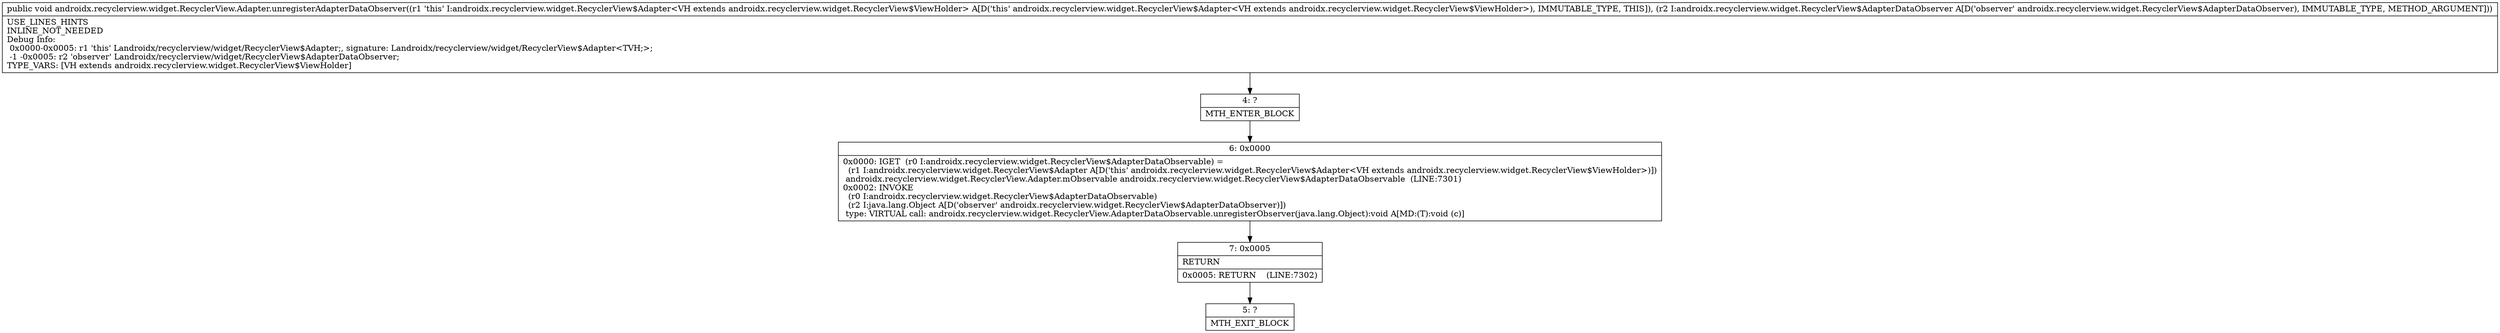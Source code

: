 digraph "CFG forandroidx.recyclerview.widget.RecyclerView.Adapter.unregisterAdapterDataObserver(Landroidx\/recyclerview\/widget\/RecyclerView$AdapterDataObserver;)V" {
Node_4 [shape=record,label="{4\:\ ?|MTH_ENTER_BLOCK\l}"];
Node_6 [shape=record,label="{6\:\ 0x0000|0x0000: IGET  (r0 I:androidx.recyclerview.widget.RecyclerView$AdapterDataObservable) = \l  (r1 I:androidx.recyclerview.widget.RecyclerView$Adapter A[D('this' androidx.recyclerview.widget.RecyclerView$Adapter\<VH extends androidx.recyclerview.widget.RecyclerView$ViewHolder\>)])\l androidx.recyclerview.widget.RecyclerView.Adapter.mObservable androidx.recyclerview.widget.RecyclerView$AdapterDataObservable  (LINE:7301)\l0x0002: INVOKE  \l  (r0 I:androidx.recyclerview.widget.RecyclerView$AdapterDataObservable)\l  (r2 I:java.lang.Object A[D('observer' androidx.recyclerview.widget.RecyclerView$AdapterDataObserver)])\l type: VIRTUAL call: androidx.recyclerview.widget.RecyclerView.AdapterDataObservable.unregisterObserver(java.lang.Object):void A[MD:(T):void (c)]\l}"];
Node_7 [shape=record,label="{7\:\ 0x0005|RETURN\l|0x0005: RETURN    (LINE:7302)\l}"];
Node_5 [shape=record,label="{5\:\ ?|MTH_EXIT_BLOCK\l}"];
MethodNode[shape=record,label="{public void androidx.recyclerview.widget.RecyclerView.Adapter.unregisterAdapterDataObserver((r1 'this' I:androidx.recyclerview.widget.RecyclerView$Adapter\<VH extends androidx.recyclerview.widget.RecyclerView$ViewHolder\> A[D('this' androidx.recyclerview.widget.RecyclerView$Adapter\<VH extends androidx.recyclerview.widget.RecyclerView$ViewHolder\>), IMMUTABLE_TYPE, THIS]), (r2 I:androidx.recyclerview.widget.RecyclerView$AdapterDataObserver A[D('observer' androidx.recyclerview.widget.RecyclerView$AdapterDataObserver), IMMUTABLE_TYPE, METHOD_ARGUMENT]))  | USE_LINES_HINTS\lINLINE_NOT_NEEDED\lDebug Info:\l  0x0000\-0x0005: r1 'this' Landroidx\/recyclerview\/widget\/RecyclerView$Adapter;, signature: Landroidx\/recyclerview\/widget\/RecyclerView$Adapter\<TVH;\>;\l  \-1 \-0x0005: r2 'observer' Landroidx\/recyclerview\/widget\/RecyclerView$AdapterDataObserver;\lTYPE_VARS: [VH extends androidx.recyclerview.widget.RecyclerView$ViewHolder]\l}"];
MethodNode -> Node_4;Node_4 -> Node_6;
Node_6 -> Node_7;
Node_7 -> Node_5;
}

